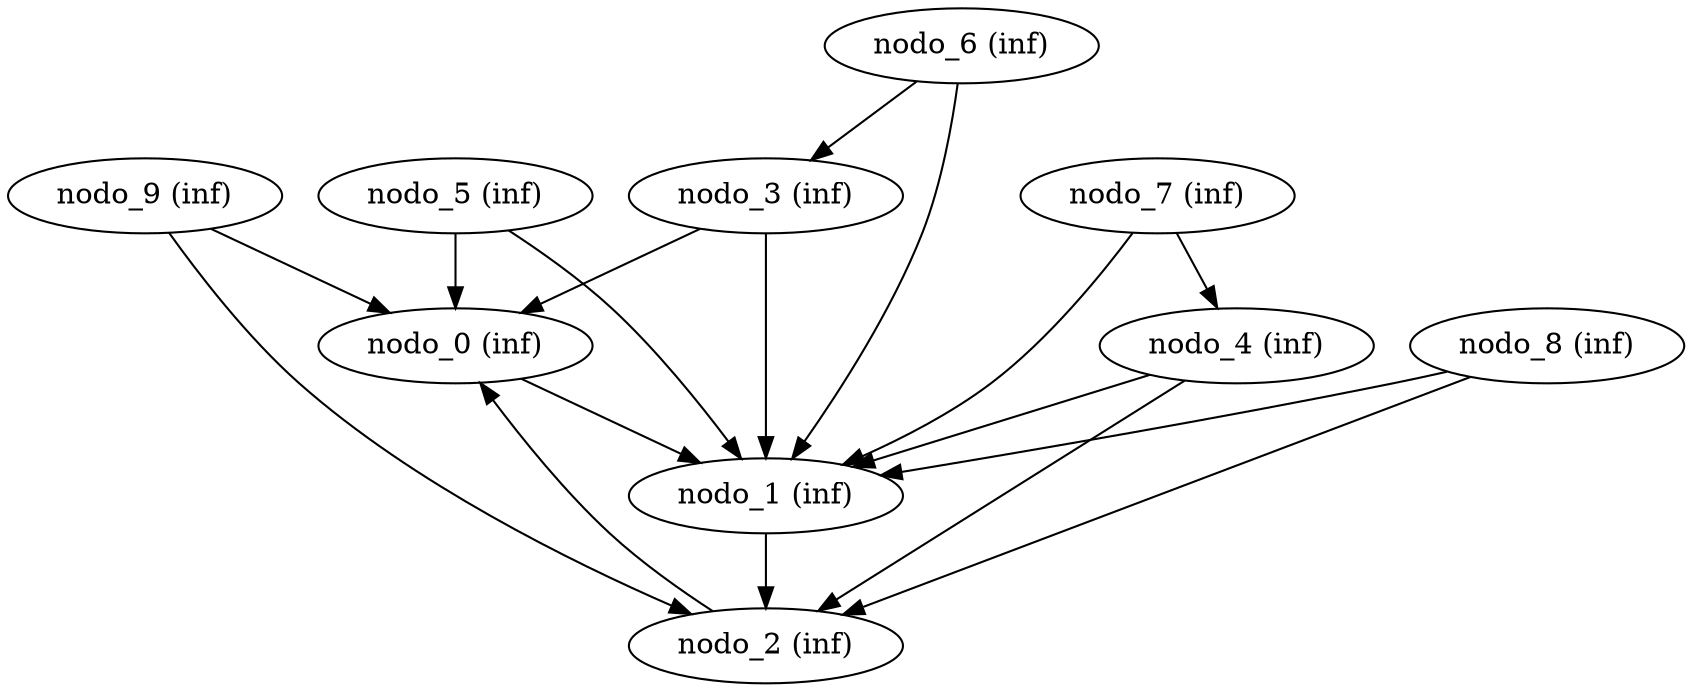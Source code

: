 digraph Dorogovtsev_Mendes_nodes_10 {
"nodo_0 (inf)";
"nodo_1 (inf)";
"nodo_2 (inf)";
"nodo_3 (inf)";
"nodo_4 (inf)";
"nodo_5 (inf)";
"nodo_6 (inf)";
"nodo_7 (inf)";
"nodo_8 (inf)";
"nodo_9 (inf)";
"nodo_0 (inf)" -> "nodo_1 (inf)" [weight=22];
"nodo_1 (inf)" -> "nodo_2 (inf)" [weight=22];
"nodo_2 (inf)" -> "nodo_0 (inf)" [weight=10];
"nodo_3 (inf)" -> "nodo_0 (inf)" [weight=11];
"nodo_3 (inf)" -> "nodo_1 (inf)" [weight=27];
"nodo_4 (inf)" -> "nodo_1 (inf)" [weight=4];
"nodo_4 (inf)" -> "nodo_2 (inf)" [weight=17];
"nodo_5 (inf)" -> "nodo_0 (inf)" [weight=24];
"nodo_5 (inf)" -> "nodo_1 (inf)" [weight=24];
"nodo_6 (inf)" -> "nodo_3 (inf)" [weight=11];
"nodo_6 (inf)" -> "nodo_1 (inf)" [weight=26];
"nodo_7 (inf)" -> "nodo_4 (inf)" [weight=19];
"nodo_7 (inf)" -> "nodo_1 (inf)" [weight=26];
"nodo_8 (inf)" -> "nodo_1 (inf)" [weight=1];
"nodo_8 (inf)" -> "nodo_2 (inf)" [weight=20];
"nodo_9 (inf)" -> "nodo_2 (inf)" [weight=29];
"nodo_9 (inf)" -> "nodo_0 (inf)" [weight=27];
}